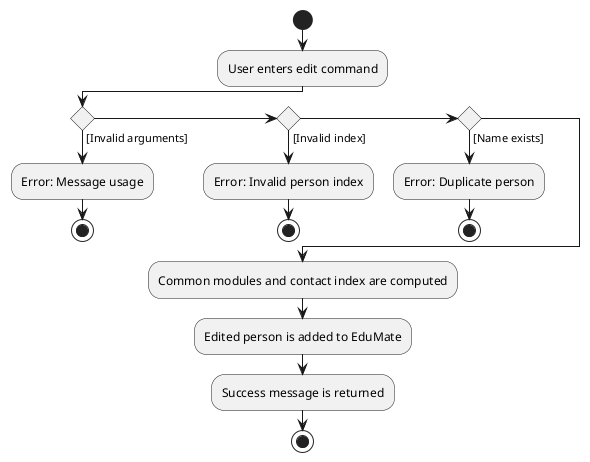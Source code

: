 @startuml
start
:User enters edit command;
if () then ([Invalid arguments])
    :Error: Message usage;
    stop
elseif () then ([Invalid index])
    :Error: Invalid person index;
    stop
elseif () then ([Name exists])
    :Error: Duplicate person;
    stop
else ()
endif
:Common modules and contact index are computed;
:Edited person is added to EduMate;
:Success message is returned;
stop
@enduml
